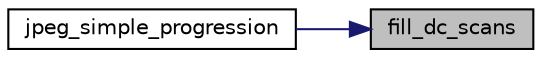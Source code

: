 digraph "fill_dc_scans"
{
 // LATEX_PDF_SIZE
  bgcolor="transparent";
  edge [fontname="Helvetica",fontsize="10",labelfontname="Helvetica",labelfontsize="10"];
  node [fontname="Helvetica",fontsize="10",shape=record];
  rankdir="RL";
  Node11 [label="fill_dc_scans",height=0.2,width=0.4,color="black", fillcolor="grey75", style="filled", fontcolor="black",tooltip=" "];
  Node11 -> Node12 [dir="back",color="midnightblue",fontsize="10",style="solid",fontname="Helvetica"];
  Node12 [label="jpeg_simple_progression",height=0.2,width=0.4,color="black",URL="$jcparam_8c.html#a80546a8b8c5be1724d839b1a4a280d20",tooltip=" "];
}
